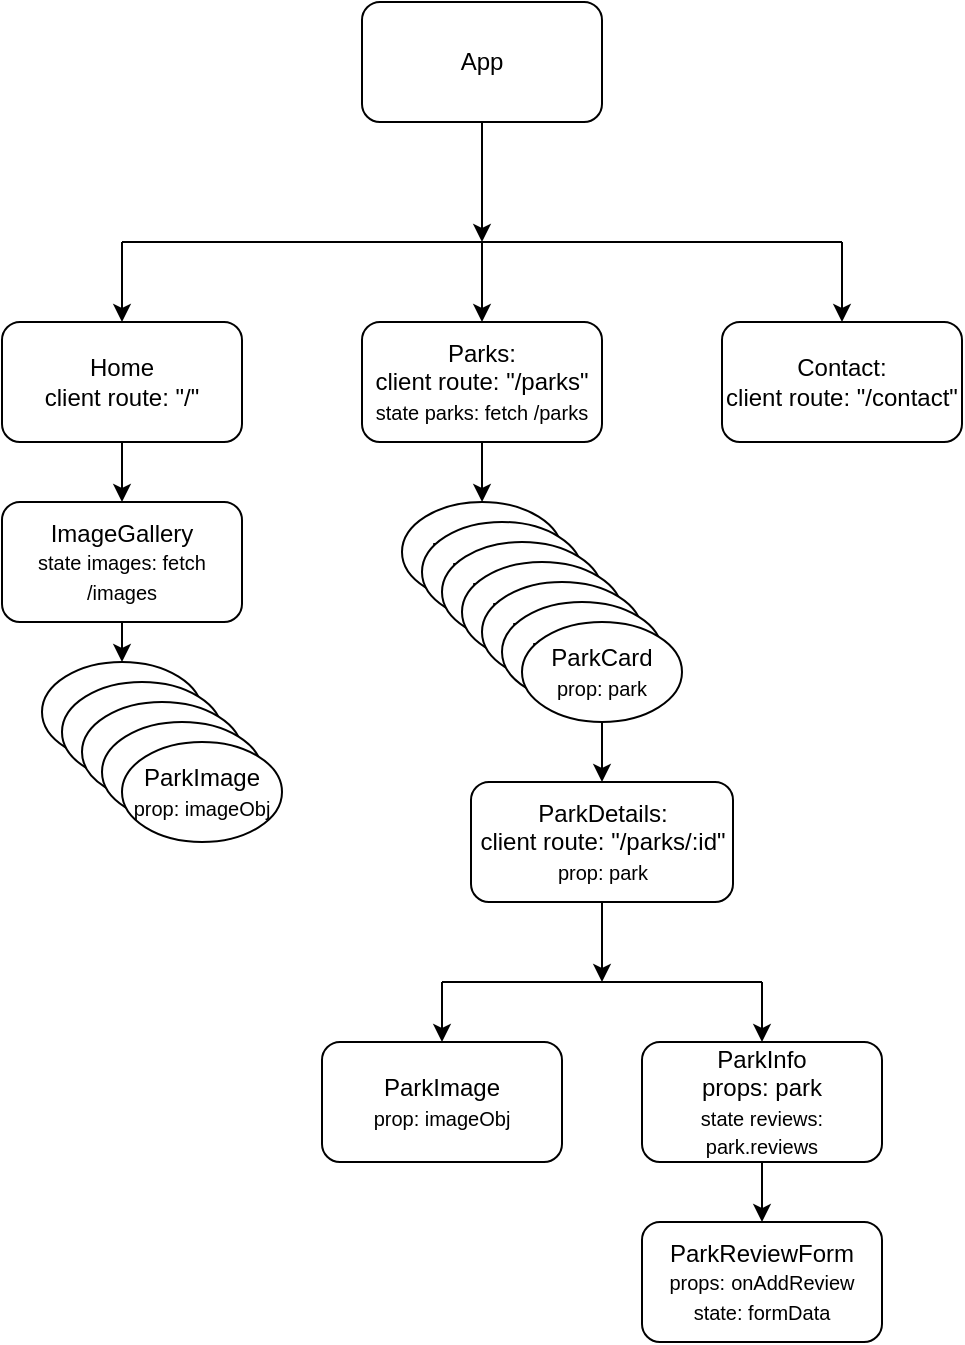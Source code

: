<mxfile version="22.1.21" type="device">
  <diagram name="Page-1" id="hoCVPFIHtCYCNbDTjegN">
    <mxGraphModel dx="1207" dy="874" grid="1" gridSize="10" guides="1" tooltips="1" connect="1" arrows="1" fold="1" page="1" pageScale="1" pageWidth="850" pageHeight="1100" math="0" shadow="0">
      <root>
        <mxCell id="0" />
        <mxCell id="1" parent="0" />
        <mxCell id="GsgR1pGMC72x6-u9tPVT-1" value="App" style="rounded=1;whiteSpace=wrap;html=1;" vertex="1" parent="1">
          <mxGeometry x="360" y="40" width="120" height="60" as="geometry" />
        </mxCell>
        <mxCell id="GsgR1pGMC72x6-u9tPVT-2" value="" style="endArrow=none;html=1;rounded=0;" edge="1" parent="1">
          <mxGeometry width="50" height="50" relative="1" as="geometry">
            <mxPoint x="240" y="160" as="sourcePoint" />
            <mxPoint x="600" y="160" as="targetPoint" />
          </mxGeometry>
        </mxCell>
        <mxCell id="GsgR1pGMC72x6-u9tPVT-3" value="" style="endArrow=classic;html=1;rounded=0;exitX=0.5;exitY=1;exitDx=0;exitDy=0;" edge="1" parent="1" source="GsgR1pGMC72x6-u9tPVT-1">
          <mxGeometry width="50" height="50" relative="1" as="geometry">
            <mxPoint x="400" y="410" as="sourcePoint" />
            <mxPoint x="420" y="160" as="targetPoint" />
          </mxGeometry>
        </mxCell>
        <mxCell id="GsgR1pGMC72x6-u9tPVT-13" value="" style="edgeStyle=orthogonalEdgeStyle;rounded=0;orthogonalLoop=1;jettySize=auto;html=1;" edge="1" parent="1" source="GsgR1pGMC72x6-u9tPVT-4" target="GsgR1pGMC72x6-u9tPVT-12">
          <mxGeometry relative="1" as="geometry" />
        </mxCell>
        <mxCell id="GsgR1pGMC72x6-u9tPVT-4" value="Home&lt;br&gt;client route: &quot;/&quot;" style="rounded=1;whiteSpace=wrap;html=1;" vertex="1" parent="1">
          <mxGeometry x="180" y="200" width="120" height="60" as="geometry" />
        </mxCell>
        <mxCell id="GsgR1pGMC72x6-u9tPVT-5" value="" style="endArrow=classic;html=1;rounded=0;entryX=0.5;entryY=0;entryDx=0;entryDy=0;" edge="1" parent="1" target="GsgR1pGMC72x6-u9tPVT-4">
          <mxGeometry width="50" height="50" relative="1" as="geometry">
            <mxPoint x="240" y="160" as="sourcePoint" />
            <mxPoint x="420" y="200" as="targetPoint" />
          </mxGeometry>
        </mxCell>
        <mxCell id="GsgR1pGMC72x6-u9tPVT-12" value="ImageGallery&lt;br&gt;&lt;font style=&quot;font-size: 10px;&quot;&gt;state images: fetch /images&lt;/font&gt;" style="whiteSpace=wrap;html=1;rounded=1;" vertex="1" parent="1">
          <mxGeometry x="180" y="290" width="120" height="60" as="geometry" />
        </mxCell>
        <mxCell id="GsgR1pGMC72x6-u9tPVT-18" value="" style="edgeStyle=orthogonalEdgeStyle;rounded=0;orthogonalLoop=1;jettySize=auto;html=1;" edge="1" parent="1" source="GsgR1pGMC72x6-u9tPVT-14">
          <mxGeometry relative="1" as="geometry">
            <mxPoint x="420.04" y="290" as="targetPoint" />
          </mxGeometry>
        </mxCell>
        <mxCell id="GsgR1pGMC72x6-u9tPVT-14" value="Parks:&lt;br&gt;client route: &quot;/parks&quot;&lt;br style=&quot;font-size: 11px;&quot;&gt;&lt;font size=&quot;1&quot;&gt;state parks: fetch /parks&lt;/font&gt;" style="rounded=1;whiteSpace=wrap;html=1;" vertex="1" parent="1">
          <mxGeometry x="360" y="200" width="120" height="60" as="geometry" />
        </mxCell>
        <mxCell id="GsgR1pGMC72x6-u9tPVT-15" value="Contact:&lt;br&gt;client route: &quot;/contact&quot;" style="rounded=1;whiteSpace=wrap;html=1;" vertex="1" parent="1">
          <mxGeometry x="540" y="200" width="120" height="60" as="geometry" />
        </mxCell>
        <mxCell id="GsgR1pGMC72x6-u9tPVT-16" value="" style="endArrow=classic;html=1;rounded=0;entryX=0.5;entryY=0;entryDx=0;entryDy=0;" edge="1" parent="1" target="GsgR1pGMC72x6-u9tPVT-14">
          <mxGeometry width="50" height="50" relative="1" as="geometry">
            <mxPoint x="420" y="160" as="sourcePoint" />
            <mxPoint x="430" y="170" as="targetPoint" />
          </mxGeometry>
        </mxCell>
        <mxCell id="GsgR1pGMC72x6-u9tPVT-19" value="ParkCard" style="ellipse;whiteSpace=wrap;html=1;" vertex="1" parent="1">
          <mxGeometry x="380" y="290" width="80" height="50" as="geometry" />
        </mxCell>
        <mxCell id="GsgR1pGMC72x6-u9tPVT-20" value="ParkCard" style="ellipse;whiteSpace=wrap;html=1;" vertex="1" parent="1">
          <mxGeometry x="390" y="300" width="80" height="50" as="geometry" />
        </mxCell>
        <mxCell id="GsgR1pGMC72x6-u9tPVT-21" value="ParkCard" style="ellipse;whiteSpace=wrap;html=1;" vertex="1" parent="1">
          <mxGeometry x="400" y="310" width="80" height="50" as="geometry" />
        </mxCell>
        <mxCell id="GsgR1pGMC72x6-u9tPVT-22" value="ParkCard" style="ellipse;whiteSpace=wrap;html=1;" vertex="1" parent="1">
          <mxGeometry x="410" y="320" width="80" height="50" as="geometry" />
        </mxCell>
        <mxCell id="GsgR1pGMC72x6-u9tPVT-23" value="ParkCard" style="ellipse;whiteSpace=wrap;html=1;" vertex="1" parent="1">
          <mxGeometry x="420" y="330" width="80" height="50" as="geometry" />
        </mxCell>
        <mxCell id="GsgR1pGMC72x6-u9tPVT-24" value="ParkCard" style="ellipse;whiteSpace=wrap;html=1;" vertex="1" parent="1">
          <mxGeometry x="430" y="340" width="80" height="50" as="geometry" />
        </mxCell>
        <mxCell id="GsgR1pGMC72x6-u9tPVT-25" value="ParkCard&lt;br style=&quot;font-size: 11px;&quot;&gt;&lt;font size=&quot;1&quot;&gt;prop: park&lt;/font&gt;" style="ellipse;whiteSpace=wrap;html=1;" vertex="1" parent="1">
          <mxGeometry x="440" y="350" width="80" height="50" as="geometry" />
        </mxCell>
        <mxCell id="GsgR1pGMC72x6-u9tPVT-26" value="" style="endArrow=classic;html=1;rounded=0;entryX=0.5;entryY=0;entryDx=0;entryDy=0;" edge="1" parent="1" target="GsgR1pGMC72x6-u9tPVT-15">
          <mxGeometry width="50" height="50" relative="1" as="geometry">
            <mxPoint x="600" y="160" as="sourcePoint" />
            <mxPoint x="430" y="170" as="targetPoint" />
          </mxGeometry>
        </mxCell>
        <mxCell id="GsgR1pGMC72x6-u9tPVT-27" value="" style="endArrow=classic;html=1;rounded=0;exitX=0.5;exitY=1;exitDx=0;exitDy=0;" edge="1" parent="1" source="GsgR1pGMC72x6-u9tPVT-25">
          <mxGeometry width="50" height="50" relative="1" as="geometry">
            <mxPoint x="380" y="220" as="sourcePoint" />
            <mxPoint x="480" y="430" as="targetPoint" />
          </mxGeometry>
        </mxCell>
        <mxCell id="GsgR1pGMC72x6-u9tPVT-28" value="ParkImage&lt;br style=&quot;font-size: 11px;&quot;&gt;&lt;font size=&quot;1&quot;&gt;prop: imageObj&lt;/font&gt;" style="rounded=1;whiteSpace=wrap;html=1;" vertex="1" parent="1">
          <mxGeometry x="340" y="560" width="120" height="60" as="geometry" />
        </mxCell>
        <mxCell id="GsgR1pGMC72x6-u9tPVT-47" value="" style="edgeStyle=orthogonalEdgeStyle;rounded=0;orthogonalLoop=1;jettySize=auto;html=1;" edge="1" parent="1" source="GsgR1pGMC72x6-u9tPVT-29" target="GsgR1pGMC72x6-u9tPVT-46">
          <mxGeometry relative="1" as="geometry" />
        </mxCell>
        <mxCell id="GsgR1pGMC72x6-u9tPVT-29" value="ParkInfo&lt;br&gt;props: park&lt;br style=&quot;font-size: 11px;&quot;&gt;&lt;font size=&quot;1&quot;&gt;state reviews: park.reviews&lt;/font&gt;" style="rounded=1;whiteSpace=wrap;html=1;" vertex="1" parent="1">
          <mxGeometry x="500" y="560" width="120" height="60" as="geometry" />
        </mxCell>
        <mxCell id="GsgR1pGMC72x6-u9tPVT-30" value="" style="endArrow=none;html=1;rounded=0;" edge="1" parent="1">
          <mxGeometry width="50" height="50" relative="1" as="geometry">
            <mxPoint x="400" y="530" as="sourcePoint" />
            <mxPoint x="560" y="530" as="targetPoint" />
          </mxGeometry>
        </mxCell>
        <mxCell id="GsgR1pGMC72x6-u9tPVT-31" value="" style="endArrow=classic;html=1;rounded=0;entryX=0.5;entryY=0;entryDx=0;entryDy=0;" edge="1" parent="1" target="GsgR1pGMC72x6-u9tPVT-28">
          <mxGeometry width="50" height="50" relative="1" as="geometry">
            <mxPoint x="400" y="530" as="sourcePoint" />
            <mxPoint x="430" y="380" as="targetPoint" />
          </mxGeometry>
        </mxCell>
        <mxCell id="GsgR1pGMC72x6-u9tPVT-32" value="" style="endArrow=classic;html=1;rounded=0;entryX=0.5;entryY=0;entryDx=0;entryDy=0;" edge="1" parent="1" target="GsgR1pGMC72x6-u9tPVT-29">
          <mxGeometry width="50" height="50" relative="1" as="geometry">
            <mxPoint x="560" y="530" as="sourcePoint" />
            <mxPoint x="430" y="380" as="targetPoint" />
          </mxGeometry>
        </mxCell>
        <mxCell id="GsgR1pGMC72x6-u9tPVT-36" value="Image" style="ellipse;whiteSpace=wrap;html=1;" vertex="1" parent="1">
          <mxGeometry x="200" y="370" width="80" height="50" as="geometry" />
        </mxCell>
        <mxCell id="GsgR1pGMC72x6-u9tPVT-37" value="Image" style="ellipse;whiteSpace=wrap;html=1;" vertex="1" parent="1">
          <mxGeometry x="210" y="380" width="80" height="50" as="geometry" />
        </mxCell>
        <mxCell id="GsgR1pGMC72x6-u9tPVT-38" value="Image" style="ellipse;whiteSpace=wrap;html=1;" vertex="1" parent="1">
          <mxGeometry x="220" y="390" width="80" height="50" as="geometry" />
        </mxCell>
        <mxCell id="GsgR1pGMC72x6-u9tPVT-39" value="Image" style="ellipse;whiteSpace=wrap;html=1;" vertex="1" parent="1">
          <mxGeometry x="230" y="400" width="80" height="50" as="geometry" />
        </mxCell>
        <mxCell id="GsgR1pGMC72x6-u9tPVT-40" value="ParkImage&lt;br&gt;&lt;font style=&quot;font-size: 10px;&quot;&gt;prop: imageObj&lt;/font&gt;" style="ellipse;whiteSpace=wrap;html=1;" vertex="1" parent="1">
          <mxGeometry x="240" y="410" width="80" height="50" as="geometry" />
        </mxCell>
        <mxCell id="GsgR1pGMC72x6-u9tPVT-41" value="" style="endArrow=classic;html=1;rounded=0;exitX=0.5;exitY=1;exitDx=0;exitDy=0;entryX=0.5;entryY=0;entryDx=0;entryDy=0;" edge="1" parent="1" source="GsgR1pGMC72x6-u9tPVT-12" target="GsgR1pGMC72x6-u9tPVT-36">
          <mxGeometry width="50" height="50" relative="1" as="geometry">
            <mxPoint x="380" y="330" as="sourcePoint" />
            <mxPoint x="430" y="280" as="targetPoint" />
          </mxGeometry>
        </mxCell>
        <mxCell id="GsgR1pGMC72x6-u9tPVT-43" value="ParkDetails:&lt;br&gt;client route: &quot;/parks/:id&quot;&lt;br style=&quot;font-size: 10px;&quot;&gt;&lt;font size=&quot;1&quot;&gt;prop: park&lt;/font&gt;" style="rounded=1;whiteSpace=wrap;html=1;" vertex="1" parent="1">
          <mxGeometry x="414.5" y="430" width="131" height="60" as="geometry" />
        </mxCell>
        <mxCell id="GsgR1pGMC72x6-u9tPVT-45" value="" style="endArrow=classic;html=1;rounded=0;exitX=0.5;exitY=1;exitDx=0;exitDy=0;" edge="1" parent="1" source="GsgR1pGMC72x6-u9tPVT-43">
          <mxGeometry width="50" height="50" relative="1" as="geometry">
            <mxPoint x="430" y="460" as="sourcePoint" />
            <mxPoint x="480" y="530" as="targetPoint" />
          </mxGeometry>
        </mxCell>
        <mxCell id="GsgR1pGMC72x6-u9tPVT-46" value="ParkReviewForm&lt;br style=&quot;font-size: 11px;&quot;&gt;&lt;font size=&quot;1&quot; style=&quot;&quot;&gt;props:&lt;/font&gt;&lt;font style=&quot;font-size: 11px;&quot;&gt; &lt;/font&gt;&lt;font style=&quot;&quot;&gt;&lt;font style=&quot;font-size: 10px;&quot;&gt;onAddReview&lt;/font&gt;&lt;br&gt;&lt;/font&gt;&lt;font size=&quot;1&quot;&gt;state: formData&lt;/font&gt;" style="whiteSpace=wrap;html=1;rounded=1;" vertex="1" parent="1">
          <mxGeometry x="500" y="650" width="120" height="60" as="geometry" />
        </mxCell>
      </root>
    </mxGraphModel>
  </diagram>
</mxfile>
